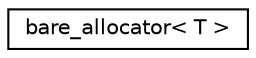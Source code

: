 digraph "Graphical Class Hierarchy"
{
  edge [fontname="Helvetica",fontsize="10",labelfontname="Helvetica",labelfontsize="10"];
  node [fontname="Helvetica",fontsize="10",shape=record];
  rankdir="LR";
  Node0 [label="bare_allocator\< T \>",height=0.2,width=0.4,color="black", fillcolor="white", style="filled",URL="$classbare__allocator.html"];
}
